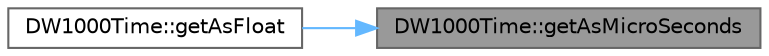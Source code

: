 digraph "DW1000Time::getAsMicroSeconds"
{
 // LATEX_PDF_SIZE
  bgcolor="transparent";
  edge [fontname=Helvetica,fontsize=10,labelfontname=Helvetica,labelfontsize=10];
  node [fontname=Helvetica,fontsize=10,shape=box,height=0.2,width=0.4];
  rankdir="RL";
  Node1 [id="Node000001",label="DW1000Time::getAsMicroSeconds",height=0.2,width=0.4,color="gray40", fillcolor="grey60", style="filled", fontcolor="black",tooltip=" "];
  Node1 -> Node2 [id="edge1_Node000001_Node000002",dir="back",color="steelblue1",style="solid",tooltip=" "];
  Node2 [id="Node000002",label="DW1000Time::getAsFloat",height=0.2,width=0.4,color="grey40", fillcolor="white", style="filled",URL="$class_d_w1000_time.html#a818f1f37d5f128a94cfeb7aab76d735c",tooltip=" "];
}
